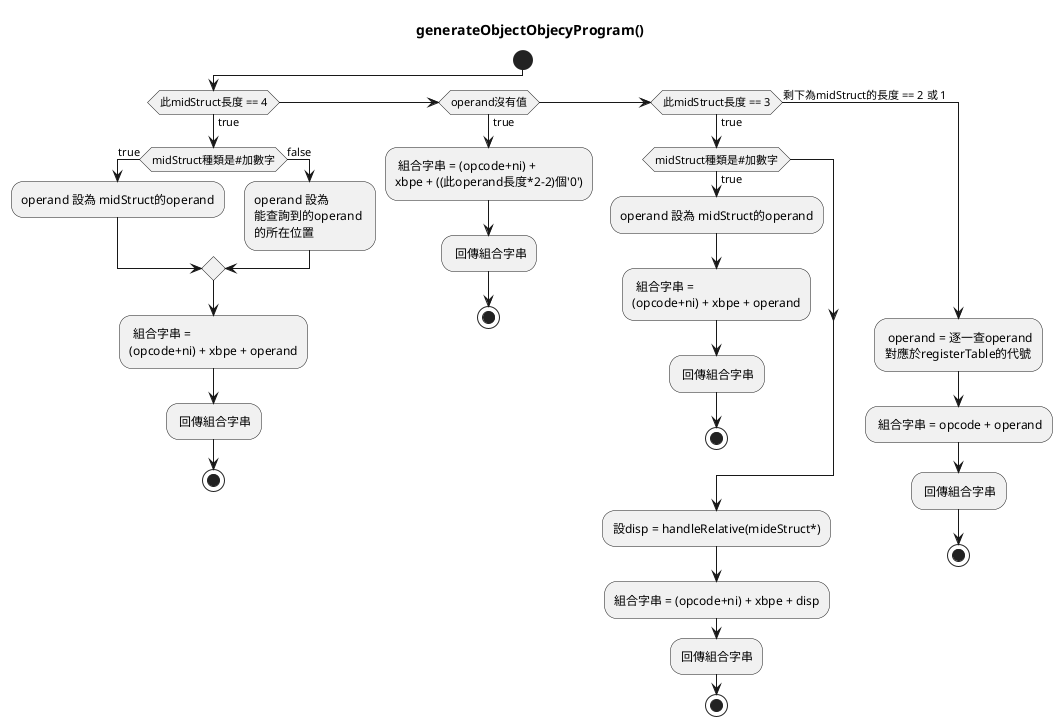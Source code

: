 @startuml
title generateObjectObjecyProgram()
start
if(此midStruct長度 == 4) then (true)
    if(midStruct種類是#加數字) then (true)
        :operand 設為 midStruct的operand;
    else (false)
        :operand 設為 
        能查詢到的operand 
        的所在位置;
    endif
    : 組合字串 = 
    (opcode+ni) + xbpe + operand;
    : 回傳組合字串;
    stop
' endif
elseif (operand沒有值) then (true)
    : 組合字串 = (opcode+ni) + 
    xbpe + ((此operand長度*2-2)個'0');
    : 回傳組合字串;
    stop
' endif
elseif(此midStruct長度 == 3) then (true)
    if(midStruct種類是#加數字) then (true)
        :operand 設為 midStruct的operand;
        : 組合字串 = 
        (opcode+ni) + xbpe + operand;
        : 回傳組合字串;
        stop
    endif
    :設disp = handleRelative(mideStruct*);
    :組合字串 = (opcode+ni) + xbpe + disp;
    :回傳組合字串;
    stop
else (剩下為midStruct的長度 == 2 或 1)
: operand = 逐一查operand 
對應於registerTable的代號;
: 組合字串 = opcode + operand;
: 回傳組合字串;
stop
@enduml